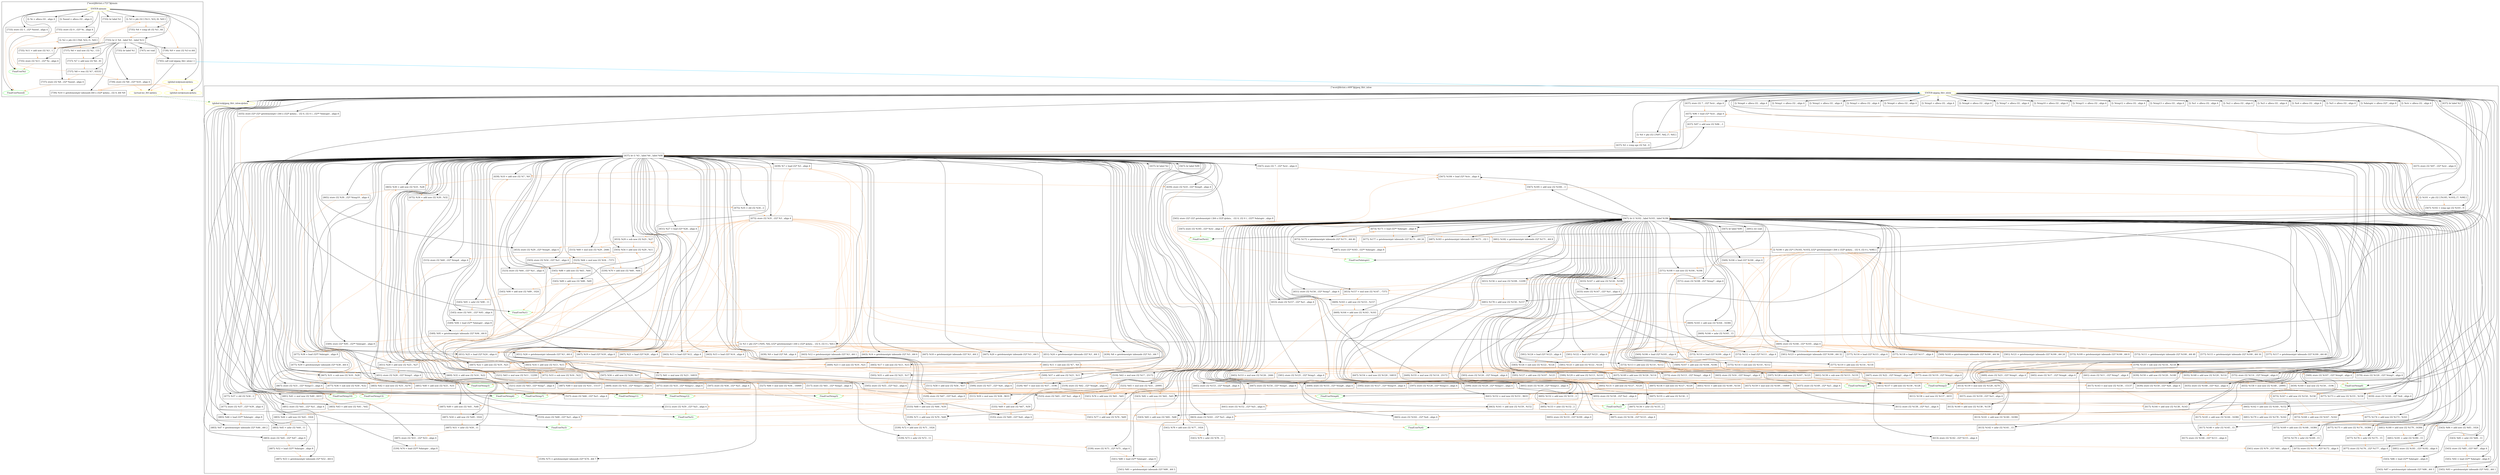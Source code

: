 digraph {
    subgraph cluster_3 {
        graph [label="[\"wcet/jfdctint.c:409\"]@jpeg_fdct_islow"];
        -4611686018427387897 [label="FinalUse(%tmp0)"
                             ,color=green];
        -4611686018427387896 [label="FinalUse(%tmp1)"
                             ,color=green];
        -4611686018427387895 [label="FinalUse(%tmp2)"
                             ,color=green];
        -4611686018427387894 [label="FinalUse(%tmp3)"
                             ,color=green];
        -4611686018427387893 [label="FinalUse(%tmp4)"
                             ,color=green];
        -4611686018427387892 [label="FinalUse(%tmp5)"
                             ,color=green];
        -4611686018427387891 [label="FinalUse(%tmp6)"
                             ,color=green];
        -4611686018427387890 [label="FinalUse(%tmp7)"
                             ,color=green];
        -4611686018427387889 [label="FinalUse(%tmp10)"
                             ,color=green];
        -4611686018427387888 [label="FinalUse(%tmp11)"
                             ,color=green];
        -4611686018427387887 [label="FinalUse(%tmp12)"
                             ,color=green];
        -4611686018427387886 [label="FinalUse(%tmp13)"
                             ,color=green];
        -4611686018427387885 [label="FinalUse(%z1)"
                             ,color=green];
        -4611686018427387884 [label="FinalUse(%z2)"
                             ,color=green];
        -4611686018427387883 [label="FinalUse(%z3)"
                             ,color=green];
        -4611686018427387882 [label="FinalUse(%z4)"
                             ,color=green];
        -4611686018427387881 [label="FinalUse(%z5)"
                             ,color=green];
        -4611686018427387880 [label="FinalUse(%dataptr)"
                             ,color=green];
        -4611686018427387879 [label="FinalUse(%ctr)"
                             ,color=green];
        3 [label="ENTER @jpeg_fdct_islow"
          ,color=yellow];
        6 [label="[]: %tmp0 = alloca i32 , align 4"
          ,shape=box];
        7 [label="[]: %tmp1 = alloca i32 , align 4"
          ,shape=box];
        8 [label="[]: %tmp2 = alloca i32 , align 4"
          ,shape=box];
        9 [label="[]: %tmp3 = alloca i32 , align 4"
          ,shape=box];
        10 [label="[]: %tmp4 = alloca i32 , align 4"
           ,shape=box];
        11 [label="[]: %tmp5 = alloca i32 , align 4"
           ,shape=box];
        12 [label="[]: %tmp6 = alloca i32 , align 4"
           ,shape=box];
        13 [label="[]: %tmp7 = alloca i32 , align 4"
           ,shape=box];
        14 [label="[]: %tmp10 = alloca i32 , align 4"
           ,shape=box];
        15 [label="[]: %tmp11 = alloca i32 , align 4"
           ,shape=box];
        16 [label="[]: %tmp12 = alloca i32 , align 4"
           ,shape=box];
        17 [label="[]: %tmp13 = alloca i32 , align 4"
           ,shape=box];
        18 [label="[]: %z1 = alloca i32 , align 4"
           ,shape=box];
        19 [label="[]: %z2 = alloca i32 , align 4"
           ,shape=box];
        20 [label="[]: %z3 = alloca i32 , align 4"
           ,shape=box];
        21 [label="[]: %z4 = alloca i32 , align 4"
           ,shape=box];
        22 [label="[]: %z5 = alloca i32 , align 4"
           ,shape=box];
        23 [label="[]: %dataptr = alloca i32* , align 8"
           ,shape=box];
        24 [label="[]: %ctr = alloca i32 , align 4"
           ,shape=box];
        28 [label="[435]: store i32* i32* getelementptr ( [64 x i32]* @data ,  i32 0, i32 0 ) , i32** %dataptr , align 8"
           ,shape=box];
        30 [label="[437]: store i32 7 , i32* %ctr , align 4"
           ,shape=box];
        31 [label="[437]: br label %2"
           ,shape=box];
        33 [label="[]: %3 = phi i32* [ [%95, %6], [i32* getelementptr ( [64 x i32]* @data ,  i32 0, i32 0 ), %0] ]"
           ,shape=box];
        34 [label="[]: %4 = phi i32 [ [%97, %6], [7, %0] ]"
           ,shape=box];
        35 [label="[437]: %5 = icmp sge i32 %4 , 0"
           ,shape=box];
        36 [label="[437]: br i1 %5 , label %6 , label %98"
           ,shape=box];
        38 [label="[439]: %7 = load i32* %3 , align 4"
           ,shape=box];
        39 [label="[439]: %8 = getelementptr inbounds i32* %3 , i64 7"
           ,shape=box];
        41 [label="[439]: %9 = load i32* %8 , align 4"
           ,shape=box];
        42 [label="[439]: %10 = add nsw i32 %7 , %9"
           ,shape=box];
        43 [label="[439]: store i32 %10 , i32* %tmp0 , align 4"
           ,shape=box];
        44 [label="[441]: %11 = sub nsw i32 %7 , %9"
           ,shape=box];
        45 [label="[441]: store i32 %11 , i32* %tmp7 , align 4"
           ,shape=box];
        46 [label="[443]: %12 = getelementptr inbounds i32* %3 , i64 1"
           ,shape=box];
        48 [label="[443]: %13 = load i32* %12 , align 4"
           ,shape=box];
        49 [label="[443]: %14 = getelementptr inbounds i32* %3 , i64 6"
           ,shape=box];
        51 [label="[443]: %15 = load i32* %14 , align 4"
           ,shape=box];
        52 [label="[443]: %16 = add nsw i32 %13 , %15"
           ,shape=box];
        53 [label="[443]: store i32 %16 , i32* %tmp1 , align 4"
           ,shape=box];
        54 [label="[445]: %17 = sub nsw i32 %13 , %15"
           ,shape=box];
        55 [label="[445]: store i32 %17 , i32* %tmp6 , align 4"
           ,shape=box];
        56 [label="[447]: %18 = getelementptr inbounds i32* %3 , i64 2"
           ,shape=box];
        58 [label="[447]: %19 = load i32* %18 , align 4"
           ,shape=box];
        59 [label="[447]: %20 = getelementptr inbounds i32* %3 , i64 5"
           ,shape=box];
        61 [label="[447]: %21 = load i32* %20 , align 4"
           ,shape=box];
        62 [label="[447]: %22 = add nsw i32 %19 , %21"
           ,shape=box];
        63 [label="[447]: store i32 %22 , i32* %tmp2 , align 4"
           ,shape=box];
        64 [label="[449]: %23 = sub nsw i32 %19 , %21"
           ,shape=box];
        65 [label="[449]: store i32 %23 , i32* %tmp5 , align 4"
           ,shape=box];
        66 [label="[451]: %24 = getelementptr inbounds i32* %3 , i64 3"
           ,shape=box];
        68 [label="[451]: %25 = load i32* %24 , align 4"
           ,shape=box];
        69 [label="[451]: %26 = getelementptr inbounds i32* %3 , i64 4"
           ,shape=box];
        71 [label="[451]: %27 = load i32* %26 , align 4"
           ,shape=box];
        72 [label="[451]: %28 = add nsw i32 %25 , %27"
           ,shape=box];
        73 [label="[451]: store i32 %28 , i32* %tmp3 , align 4"
           ,shape=box];
        74 [label="[453]: %29 = sub nsw i32 %25 , %27"
           ,shape=box];
        75 [label="[453]: store i32 %29 , i32* %tmp4 , align 4"
           ,shape=box];
        76 [label="[465]: %30 = add nsw i32 %10 , %28"
           ,shape=box];
        77 [label="[465]: store i32 %30 , i32* %tmp10 , align 4"
           ,shape=box];
        78 [label="[467]: %31 = sub nsw i32 %10 , %28"
           ,shape=box];
        79 [label="[467]: store i32 %31 , i32* %tmp13 , align 4"
           ,shape=box];
        80 [label="[469]: %32 = add nsw i32 %16 , %22"
           ,shape=box];
        81 [label="[469]: store i32 %32 , i32* %tmp11 , align 4"
           ,shape=box];
        82 [label="[471]: %33 = sub nsw i32 %16 , %22"
           ,shape=box];
        83 [label="[471]: store i32 %33 , i32* %tmp12 , align 4"
           ,shape=box];
        84 [label="[475]: %34 = add nsw i32 %30 , %32"
           ,shape=box];
        86 [label="[475]: %35 = shl i32 %34 , 2"
           ,shape=box];
        87 [label="[475]: store i32 %35 , i32* %3 , align 4"
           ,shape=box];
        88 [label="[477]: %36 = sub nsw i32 %30 , %32"
           ,shape=box];
        89 [label="[477]: %37 = shl i32 %36 , 2"
           ,shape=box];
        90 [label="[477]: %38 = load i32** %dataptr , align 8"
           ,shape=box];
        91 [label="[477]: %39 = getelementptr inbounds i32* %38 , i64 4"
           ,shape=box];
        92 [label="[477]: store i32 %37 , i32* %39 , align 4"
           ,shape=box];
        93 [label="[481]: %40 = add nsw i32 %33 , %31"
           ,shape=box];
        95 [label="[481]: %41 = mul nsw i32 %40 , 4433"
           ,shape=box];
        96 [label="[481]: store i32 %41 , i32* %z1 , align 4"
           ,shape=box];
        98 [label="[483]: %42 = mul nsw i32 %31 , 6270"
           ,shape=box];
        99 [label="[483]: %43 = add nsw i32 %41 , %42"
           ,shape=box];
        101 [label="[483]: %44 = add nsw i32 %43 , 1024"
            ,shape=box];
        103 [label="[483]: %45 = ashr i32 %44 , 11"
            ,shape=box];
        104 [label="[483]: %46 = load i32** %dataptr , align 8"
            ,shape=box];
        105 [label="[483]: %47 = getelementptr inbounds i32* %46 , i64 2"
            ,shape=box];
        106 [label="[483]: store i32 %45 , i32* %47 , align 4"
            ,shape=box];
        108 [label="[487]: %48 = mul nsw i32 %33 , -15137"
            ,shape=box];
        109 [label="[487]: %49 = add nsw i32 %41 , %48"
            ,shape=box];
        110 [label="[487]: %50 = add nsw i32 %49 , 1024"
            ,shape=box];
        111 [label="[487]: %51 = ashr i32 %50 , 11"
            ,shape=box];
        112 [label="[487]: %52 = load i32** %dataptr , align 8"
            ,shape=box];
        113 [label="[487]: %53 = getelementptr inbounds i32* %52 , i64 6"
            ,shape=box];
        114 [label="[487]: store i32 %51 , i32* %53 , align 4"
            ,shape=box];
        115 [label="[503]: %54 = add nsw i32 %29 , %11"
            ,shape=box];
        116 [label="[503]: store i32 %54 , i32* %z1 , align 4"
            ,shape=box];
        117 [label="[505]: %55 = add nsw i32 %23 , %17"
            ,shape=box];
        118 [label="[505]: store i32 %55 , i32* %z2 , align 4"
            ,shape=box];
        119 [label="[507]: %56 = add nsw i32 %29 , %17"
            ,shape=box];
        120 [label="[507]: store i32 %56 , i32* %z3 , align 4"
            ,shape=box];
        121 [label="[509]: %57 = add nsw i32 %23 , %11"
            ,shape=box];
        122 [label="[509]: store i32 %57 , i32* %z4 , align 4"
            ,shape=box];
        123 [label="[511]: %58 = add nsw i32 %56 , %57"
            ,shape=box];
        125 [label="[511]: %59 = mul nsw i32 %58 , 9633"
            ,shape=box];
        126 [label="[511]: store i32 %59 , i32* %z5 , align 4"
            ,shape=box];
        128 [label="[515]: %60 = mul nsw i32 %29 , 2446"
            ,shape=box];
        129 [label="[515]: store i32 %60 , i32* %tmp4 , align 4"
            ,shape=box];
        131 [label="[517]: %61 = mul nsw i32 %23 , 16819"
            ,shape=box];
        132 [label="[517]: store i32 %61 , i32* %tmp5 , align 4"
            ,shape=box];
        134 [label="[519]: %62 = mul nsw i32 %17 , 25172"
            ,shape=box];
        135 [label="[519]: store i32 %62 , i32* %tmp6 , align 4"
            ,shape=box];
        137 [label="[521]: %63 = mul nsw i32 %11 , 12299"
            ,shape=box];
        138 [label="[521]: store i32 %63 , i32* %tmp7 , align 4"
            ,shape=box];
        140 [label="[523]: %64 = mul nsw i32 %54 , -7373"
            ,shape=box];
        141 [label="[523]: store i32 %64 , i32* %z1 , align 4"
            ,shape=box];
        143 [label="[525]: %65 = mul nsw i32 %55 , -20995"
            ,shape=box];
        144 [label="[525]: store i32 %65 , i32* %z2 , align 4"
            ,shape=box];
        146 [label="[527]: %66 = mul nsw i32 %56 , -16069"
            ,shape=box];
        147 [label="[527]: store i32 %66 , i32* %z3 , align 4"
            ,shape=box];
        149 [label="[529]: %67 = mul nsw i32 %57 , -3196"
            ,shape=box];
        150 [label="[529]: store i32 %67 , i32* %z4 , align 4"
            ,shape=box];
        151 [label="[533]: %68 = add nsw i32 %66 , %59"
            ,shape=box];
        152 [label="[533]: store i32 %68 , i32* %z3 , align 4"
            ,shape=box];
        153 [label="[535]: %69 = add nsw i32 %67 , %59"
            ,shape=box];
        154 [label="[535]: store i32 %69 , i32* %z4 , align 4"
            ,shape=box];
        155 [label="[539]: %70 = add nsw i32 %60 , %64"
            ,shape=box];
        156 [label="[539]: %71 = add nsw i32 %70 , %68"
            ,shape=box];
        157 [label="[539]: %72 = add nsw i32 %71 , 1024"
            ,shape=box];
        158 [label="[539]: %73 = ashr i32 %72 , 11"
            ,shape=box];
        159 [label="[539]: %74 = load i32** %dataptr , align 8"
            ,shape=box];
        160 [label="[539]: %75 = getelementptr inbounds i32* %74 , i64 7"
            ,shape=box];
        161 [label="[539]: store i32 %73 , i32* %75 , align 4"
            ,shape=box];
        162 [label="[541]: %76 = add nsw i32 %61 , %65"
            ,shape=box];
        163 [label="[541]: %77 = add nsw i32 %76 , %69"
            ,shape=box];
        164 [label="[541]: %78 = add nsw i32 %77 , 1024"
            ,shape=box];
        165 [label="[541]: %79 = ashr i32 %78 , 11"
            ,shape=box];
        166 [label="[541]: %80 = load i32** %dataptr , align 8"
            ,shape=box];
        167 [label="[541]: %81 = getelementptr inbounds i32* %80 , i64 5"
            ,shape=box];
        168 [label="[541]: store i32 %79 , i32* %81 , align 4"
            ,shape=box];
        169 [label="[543]: %82 = add nsw i32 %62 , %65"
            ,shape=box];
        170 [label="[543]: %83 = add nsw i32 %82 , %68"
            ,shape=box];
        171 [label="[543]: %84 = add nsw i32 %83 , 1024"
            ,shape=box];
        172 [label="[543]: %85 = ashr i32 %84 , 11"
            ,shape=box];
        173 [label="[543]: %86 = load i32** %dataptr , align 8"
            ,shape=box];
        174 [label="[543]: %87 = getelementptr inbounds i32* %86 , i64 3"
            ,shape=box];
        175 [label="[543]: store i32 %85 , i32* %87 , align 4"
            ,shape=box];
        176 [label="[545]: %88 = add nsw i32 %63 , %64"
            ,shape=box];
        177 [label="[545]: %89 = add nsw i32 %88 , %69"
            ,shape=box];
        178 [label="[545]: %90 = add nsw i32 %89 , 1024"
            ,shape=box];
        179 [label="[545]: %91 = ashr i32 %90 , 11"
            ,shape=box];
        180 [label="[545]: %92 = load i32** %dataptr , align 8"
            ,shape=box];
        181 [label="[545]: %93 = getelementptr inbounds i32* %92 , i64 1"
            ,shape=box];
        182 [label="[545]: store i32 %91 , i32* %93 , align 4"
            ,shape=box];
        183 [label="[549]: %94 = load i32** %dataptr , align 8"
            ,shape=box];
        184 [label="[549]: %95 = getelementptr inbounds i32* %94 , i64 8"
            ,shape=box];
        186 [label="[549]: store i32* %95 , i32** %dataptr , align 8"
            ,shape=box];
        187 [label="[437]: %96 = load i32* %ctr , align 4"
            ,shape=box];
        189 [label="[437]: %97 = add nsw i32 %96 , -1"
            ,shape=box];
        190 [label="[437]: store i32 %97 , i32* %ctr , align 4"
            ,shape=box];
        191 [label="[437]: br label %2"
            ,shape=box];
        193 [label="[565]: store i32* i32* getelementptr ( [64 x i32]* @data ,  i32 0, i32 0 ) , i32** %dataptr , align 8"
            ,shape=box];
        194 [label="[567]: store i32 7 , i32* %ctr , align 4"
            ,shape=box];
        195 [label="[567]: br label %99"
            ,shape=box];
        197 [label="[]: %100 = phi i32* [ [%183, %103], [i32* getelementptr ( [64 x i32]* @data ,  i32 0, i32 0 ), %98] ]"
            ,shape=box];
        198 [label="[]: %101 = phi i32 [ [%185, %103], [7, %98] ]"
            ,shape=box];
        199 [label="[567]: %102 = icmp sge i32 %101 , 0"
            ,shape=box];
        200 [label="[567]: br i1 %102 , label %103 , label %186"
            ,shape=box];
        202 [label="[569]: %104 = load i32* %100 , align 4"
            ,shape=box];
        203 [label="[569]: %105 = getelementptr inbounds i32* %100 , i64 56"
            ,shape=box];
        205 [label="[569]: %106 = load i32* %105 , align 4"
            ,shape=box];
        206 [label="[569]: %107 = add nsw i32 %104 , %106"
            ,shape=box];
        207 [label="[569]: store i32 %107 , i32* %tmp0 , align 4"
            ,shape=box];
        208 [label="[571]: %108 = sub nsw i32 %104 , %106"
            ,shape=box];
        209 [label="[571]: store i32 %108 , i32* %tmp7 , align 4"
            ,shape=box];
        210 [label="[573]: %109 = getelementptr inbounds i32* %100 , i64 8"
            ,shape=box];
        211 [label="[573]: %110 = load i32* %109 , align 4"
            ,shape=box];
        212 [label="[573]: %111 = getelementptr inbounds i32* %100 , i64 48"
            ,shape=box];
        214 [label="[573]: %112 = load i32* %111 , align 4"
            ,shape=box];
        215 [label="[573]: %113 = add nsw i32 %110 , %112"
            ,shape=box];
        216 [label="[573]: store i32 %113 , i32* %tmp1 , align 4"
            ,shape=box];
        217 [label="[575]: %114 = sub nsw i32 %110 , %112"
            ,shape=box];
        218 [label="[575]: store i32 %114 , i32* %tmp6 , align 4"
            ,shape=box];
        219 [label="[577]: %115 = getelementptr inbounds i32* %100 , i64 16"
            ,shape=box];
        221 [label="[577]: %116 = load i32* %115 , align 4"
            ,shape=box];
        222 [label="[577]: %117 = getelementptr inbounds i32* %100 , i64 40"
            ,shape=box];
        224 [label="[577]: %118 = load i32* %117 , align 4"
            ,shape=box];
        225 [label="[577]: %119 = add nsw i32 %116 , %118"
            ,shape=box];
        226 [label="[577]: store i32 %119 , i32* %tmp2 , align 4"
            ,shape=box];
        227 [label="[579]: %120 = sub nsw i32 %116 , %118"
            ,shape=box];
        228 [label="[579]: store i32 %120 , i32* %tmp5 , align 4"
            ,shape=box];
        229 [label="[581]: %121 = getelementptr inbounds i32* %100 , i64 24"
            ,shape=box];
        231 [label="[581]: %122 = load i32* %121 , align 4"
            ,shape=box];
        232 [label="[581]: %123 = getelementptr inbounds i32* %100 , i64 32"
            ,shape=box];
        234 [label="[581]: %124 = load i32* %123 , align 4"
            ,shape=box];
        235 [label="[581]: %125 = add nsw i32 %122 , %124"
            ,shape=box];
        236 [label="[581]: store i32 %125 , i32* %tmp3 , align 4"
            ,shape=box];
        237 [label="[583]: %126 = sub nsw i32 %122 , %124"
            ,shape=box];
        238 [label="[583]: store i32 %126 , i32* %tmp4 , align 4"
            ,shape=box];
        239 [label="[595]: %127 = add nsw i32 %107 , %125"
            ,shape=box];
        240 [label="[595]: store i32 %127 , i32* %tmp10 , align 4"
            ,shape=box];
        241 [label="[597]: %128 = sub nsw i32 %107 , %125"
            ,shape=box];
        242 [label="[597]: store i32 %128 , i32* %tmp13 , align 4"
            ,shape=box];
        243 [label="[599]: %129 = add nsw i32 %113 , %119"
            ,shape=box];
        244 [label="[599]: store i32 %129 , i32* %tmp11 , align 4"
            ,shape=box];
        245 [label="[601]: %130 = sub nsw i32 %113 , %119"
            ,shape=box];
        246 [label="[601]: store i32 %130 , i32* %tmp12 , align 4"
            ,shape=box];
        247 [label="[605]: %131 = add nsw i32 %127 , %129"
            ,shape=box];
        248 [label="[605]: %132 = add nsw i32 %131 , 2"
            ,shape=box];
        249 [label="[605]: %133 = ashr i32 %132 , 2"
            ,shape=box];
        250 [label="[605]: store i32 %133 , i32* %100 , align 4"
            ,shape=box];
        251 [label="[607]: %134 = sub nsw i32 %127 , %129"
            ,shape=box];
        252 [label="[607]: %135 = add nsw i32 %134 , 2"
            ,shape=box];
        253 [label="[607]: %136 = ashr i32 %135 , 2"
            ,shape=box];
        254 [label="[607]: store i32 %136 , i32* %123 , align 4"
            ,shape=box];
        255 [label="[611]: %137 = add nsw i32 %130 , %128"
            ,shape=box];
        256 [label="[611]: %138 = mul nsw i32 %137 , 4433"
            ,shape=box];
        257 [label="[611]: store i32 %138 , i32* %z1 , align 4"
            ,shape=box];
        258 [label="[613]: %139 = mul nsw i32 %128 , 6270"
            ,shape=box];
        259 [label="[613]: %140 = add nsw i32 %138 , %139"
            ,shape=box];
        261 [label="[613]: %141 = add nsw i32 %140 , 16384"
            ,shape=box];
        263 [label="[613]: %142 = ashr i32 %141 , 15"
            ,shape=box];
        264 [label="[613]: store i32 %142 , i32* %115 , align 4"
            ,shape=box];
        265 [label="[617]: %143 = mul nsw i32 %130 , -15137"
            ,shape=box];
        266 [label="[617]: %144 = add nsw i32 %138 , %143"
            ,shape=box];
        267 [label="[617]: %145 = add nsw i32 %144 , 16384"
            ,shape=box];
        268 [label="[617]: %146 = ashr i32 %145 , 15"
            ,shape=box];
        269 [label="[617]: store i32 %146 , i32* %111 , align 4"
            ,shape=box];
        270 [label="[633]: %147 = add nsw i32 %126 , %108"
            ,shape=box];
        271 [label="[633]: store i32 %147 , i32* %z1 , align 4"
            ,shape=box];
        272 [label="[635]: %148 = add nsw i32 %120 , %114"
            ,shape=box];
        273 [label="[635]: store i32 %148 , i32* %z2 , align 4"
            ,shape=box];
        274 [label="[637]: %149 = add nsw i32 %126 , %114"
            ,shape=box];
        275 [label="[637]: store i32 %149 , i32* %z3 , align 4"
            ,shape=box];
        276 [label="[639]: %150 = add nsw i32 %120 , %108"
            ,shape=box];
        277 [label="[639]: store i32 %150 , i32* %z4 , align 4"
            ,shape=box];
        278 [label="[641]: %151 = add nsw i32 %149 , %150"
            ,shape=box];
        279 [label="[641]: %152 = mul nsw i32 %151 , 9633"
            ,shape=box];
        280 [label="[641]: store i32 %152 , i32* %z5 , align 4"
            ,shape=box];
        281 [label="[645]: %153 = mul nsw i32 %126 , 2446"
            ,shape=box];
        282 [label="[645]: store i32 %153 , i32* %tmp4 , align 4"
            ,shape=box];
        283 [label="[647]: %154 = mul nsw i32 %120 , 16819"
            ,shape=box];
        284 [label="[647]: store i32 %154 , i32* %tmp5 , align 4"
            ,shape=box];
        285 [label="[649]: %155 = mul nsw i32 %114 , 25172"
            ,shape=box];
        286 [label="[649]: store i32 %155 , i32* %tmp6 , align 4"
            ,shape=box];
        287 [label="[651]: %156 = mul nsw i32 %108 , 12299"
            ,shape=box];
        288 [label="[651]: store i32 %156 , i32* %tmp7 , align 4"
            ,shape=box];
        289 [label="[653]: %157 = mul nsw i32 %147 , -7373"
            ,shape=box];
        290 [label="[653]: store i32 %157 , i32* %z1 , align 4"
            ,shape=box];
        291 [label="[655]: %158 = mul nsw i32 %148 , -20995"
            ,shape=box];
        292 [label="[655]: store i32 %158 , i32* %z2 , align 4"
            ,shape=box];
        293 [label="[657]: %159 = mul nsw i32 %149 , -16069"
            ,shape=box];
        294 [label="[657]: store i32 %159 , i32* %z3 , align 4"
            ,shape=box];
        295 [label="[659]: %160 = mul nsw i32 %150 , -3196"
            ,shape=box];
        296 [label="[659]: store i32 %160 , i32* %z4 , align 4"
            ,shape=box];
        297 [label="[663]: %161 = add nsw i32 %159 , %152"
            ,shape=box];
        298 [label="[663]: store i32 %161 , i32* %z3 , align 4"
            ,shape=box];
        299 [label="[665]: %162 = add nsw i32 %160 , %152"
            ,shape=box];
        300 [label="[665]: store i32 %162 , i32* %z4 , align 4"
            ,shape=box];
        301 [label="[669]: %163 = add nsw i32 %153 , %157"
            ,shape=box];
        302 [label="[669]: %164 = add nsw i32 %163 , %161"
            ,shape=box];
        303 [label="[669]: %165 = add nsw i32 %164 , 16384"
            ,shape=box];
        304 [label="[669]: %166 = ashr i32 %165 , 15"
            ,shape=box];
        305 [label="[669]: store i32 %166 , i32* %105 , align 4"
            ,shape=box];
        306 [label="[673]: %167 = add nsw i32 %154 , %158"
            ,shape=box];
        307 [label="[673]: %168 = add nsw i32 %167 , %162"
            ,shape=box];
        308 [label="[673]: %169 = add nsw i32 %168 , 16384"
            ,shape=box];
        309 [label="[673]: %170 = ashr i32 %169 , 15"
            ,shape=box];
        310 [label="[673]: %171 = load i32** %dataptr , align 8"
            ,shape=box];
        311 [label="[673]: %172 = getelementptr inbounds i32* %171 , i64 40"
            ,shape=box];
        312 [label="[673]: store i32 %170 , i32* %172 , align 4"
            ,shape=box];
        313 [label="[677]: %173 = add nsw i32 %155 , %158"
            ,shape=box];
        314 [label="[677]: %174 = add nsw i32 %173 , %161"
            ,shape=box];
        315 [label="[677]: %175 = add nsw i32 %174 , 16384"
            ,shape=box];
        316 [label="[677]: %176 = ashr i32 %175 , 15"
            ,shape=box];
        317 [label="[677]: %177 = getelementptr inbounds i32* %171 , i64 24"
            ,shape=box];
        318 [label="[677]: store i32 %176 , i32* %177 , align 4"
            ,shape=box];
        319 [label="[681]: %178 = add nsw i32 %156 , %157"
            ,shape=box];
        320 [label="[681]: %179 = add nsw i32 %178 , %162"
            ,shape=box];
        321 [label="[681]: %180 = add nsw i32 %179 , 16384"
            ,shape=box];
        322 [label="[681]: %181 = ashr i32 %180 , 15"
            ,shape=box];
        323 [label="[681]: %182 = getelementptr inbounds i32* %171 , i64 8"
            ,shape=box];
        324 [label="[681]: store i32 %181 , i32* %182 , align 4"
            ,shape=box];
        325 [label="[687]: %183 = getelementptr inbounds i32* %171 , i32 1"
            ,shape=box];
        326 [label="[687]: store i32* %183 , i32** %dataptr , align 8"
            ,shape=box];
        327 [label="[567]: %184 = load i32* %ctr , align 4"
            ,shape=box];
        328 [label="[567]: %185 = add nsw i32 %184 , -1"
            ,shape=box];
        329 [label="[567]: store i32 %185 , i32* %ctr , align 4"
            ,shape=box];
        330 [label="[567]: br label %99"
            ,shape=box];
        332 [label="[691]: ret void"
            ,shape=box];
        4611686018427387900 [label="(global-in)@jpeg_fdct_islow:@data"
                            ,color=yellow];
    }
    subgraph cluster_333 {
        graph [label="[\"wcet/jfdctint.c:721\"]@main"];
        -4611686018427387570 [label="(global-out)@main:@data"
                             ,color=yellow];
        -4611686018427387568 [label="FinalUse(%i)"
                             ,color=green];
        -4611686018427387567 [label="FinalUse(%seed)"
                             ,color=green];
        333 [label="ENTER @main"
            ,color=yellow];
        335 [label="[]: %i = alloca i32 , align 4"
            ,shape=box];
        336 [label="[]: %seed = alloca i32 , align 4"
            ,shape=box];
        337 [label="[733]: store i32 1 , i32* %seed , align 4"
            ,shape=box];
        338 [label="[735]: store i32 0 , i32* %i , align 4"
            ,shape=box];
        339 [label="[735]: br label %1"
            ,shape=box];
        341 [label="[]: %2 = phi i32 [ [%8, %5], [1, %0] ]"
            ,shape=box];
        342 [label="[]: %3 = phi i32 [ [%11, %5], [0, %0] ]"
            ,shape=box];
        343 [label="[735]: %4 = icmp slt i32 %3 , 64"
            ,shape=box];
        345 [label="[735]: br i1 %4 , label %5 , label %12"
            ,shape=box];
        348 [label="[737]: %6 = mul nsw i32 %2 , 133"
            ,shape=box];
        350 [label="[737]: %7 = add nsw i32 %6 , 81"
            ,shape=box];
        352 [label="[737]: %8 = rem i32 %7 , 65535"
            ,shape=box];
        353 [label="[737]: store i32 %8 , i32* %seed , align 4"
            ,shape=box];
        354 [label="[739]: %9 = sext i32 %3 to i64"
            ,shape=box];
        355 [label="[739]: %10 = getelementptr inbounds [64 x i32]* @data , i32 0, i64 %9"
            ,shape=box];
        356 [label="[739]: store i32 %8 , i32* %10 , align 4"
            ,shape=box];
        357 [label="[735]: %11 = add nsw i32 %3 , 1"
            ,shape=box];
        358 [label="[735]: store i32 %11 , i32* %i , align 4"
            ,shape=box];
        359 [label="[735]: br label %1"
            ,shape=box];
        361 [label="[745]: call void @jpeg_fdct_islow ( )"
            ,shape=box];
        362 [label="[747]: ret void"
            ,shape=box];
        768614336404564289 [label="(actual-in)_361:@data"
                           ,color=yellow];
        4611686018427387570 [label="(global-in)@main:@data"
                            ,color=yellow];
    }
    3 -> -4611686018427387897 [color=black];
    3 -> -4611686018427387896 [color=black];
    3 -> -4611686018427387895 [color=black];
    3 -> -4611686018427387894 [color=black];
    3 -> -4611686018427387893 [color=black];
    3 -> -4611686018427387892 [color=black];
    3 -> -4611686018427387891 [color=black];
    3 -> -4611686018427387890 [color=black];
    3 -> -4611686018427387889 [color=black];
    3 -> -4611686018427387888 [color=black];
    3 -> -4611686018427387887 [color=black];
    3 -> -4611686018427387886 [color=black];
    3 -> -4611686018427387885 [color=black];
    3 -> -4611686018427387884 [color=black];
    3 -> -4611686018427387883 [color=black];
    3 -> -4611686018427387882 [color=black];
    3 -> -4611686018427387881 [color=black];
    3 -> -4611686018427387880 [color=black];
    3 -> -4611686018427387879 [color=black];
    3 -> 6 [color=black];
    3 -> 7 [color=black];
    3 -> 8 [color=black];
    3 -> 9 [color=black];
    3 -> 10 [color=black];
    3 -> 11 [color=black];
    3 -> 12 [color=black];
    3 -> 13 [color=black];
    3 -> 14 [color=black];
    3 -> 15 [color=black];
    3 -> 16 [color=black];
    3 -> 17 [color=black];
    3 -> 18 [color=black];
    3 -> 19 [color=black];
    3 -> 20 [color=black];
    3 -> 21 [color=black];
    3 -> 22 [color=black];
    3 -> 23 [color=black];
    3 -> 24 [color=black];
    3 -> 28 [color=black];
    3 -> 30 [color=black];
    3 -> 31 [color=black];
    3 -> 33 [color=black];
    3 -> 34 [color=black];
    3 -> 35 [color=black];
    3 -> 36 [color=black];
    3 -> 197 [color=black];
    3 -> 198 [color=black];
    3 -> 199 [color=black];
    3 -> 200 [color=black];
    3 -> 4611686018427387900 [color=black];
    28 -> 90 [color=sandybrown];
    30 -> 187 [color=sandybrown];
    33 -> 38 [color=sandybrown];
    33 -> 39 [color=sandybrown];
    33 -> 41 [color=sandybrown];
    33 -> 46 [color=sandybrown];
    33 -> 48 [color=sandybrown];
    33 -> 49 [color=sandybrown];
    33 -> 51 [color=sandybrown];
    33 -> 56 [color=sandybrown];
    33 -> 58 [color=sandybrown];
    33 -> 59 [color=sandybrown];
    33 -> 61 [color=sandybrown];
    33 -> 66 [color=sandybrown];
    33 -> 68 [color=sandybrown];
    33 -> 69 [color=sandybrown];
    33 -> 71 [color=sandybrown];
    34 -> 35 [color=sandybrown];
    35 -> 36 [color=sandybrown];
    36 -> 38 [color=black];
    36 -> 39 [color=black];
    36 -> 41 [color=black];
    36 -> 42 [color=black];
    36 -> 43 [color=black];
    36 -> 44 [color=black];
    36 -> 45 [color=black];
    36 -> 46 [color=black];
    36 -> 48 [color=black];
    36 -> 49 [color=black];
    36 -> 51 [color=black];
    36 -> 52 [color=black];
    36 -> 53 [color=black];
    36 -> 54 [color=black];
    36 -> 55 [color=black];
    36 -> 56 [color=black];
    36 -> 58 [color=black];
    36 -> 59 [color=black];
    36 -> 61 [color=black];
    36 -> 62 [color=black];
    36 -> 63 [color=black];
    36 -> 64 [color=black];
    36 -> 65 [color=black];
    36 -> 66 [color=black];
    36 -> 68 [color=black];
    36 -> 69 [color=black];
    36 -> 71 [color=black];
    36 -> 72 [color=black];
    36 -> 73 [color=black];
    36 -> 74 [color=black];
    36 -> 75 [color=black];
    36 -> 76 [color=black];
    36 -> 77 [color=black];
    36 -> 78 [color=black];
    36 -> 79 [color=black];
    36 -> 80 [color=black];
    36 -> 81 [color=black];
    36 -> 82 [color=black];
    36 -> 83 [color=black];
    36 -> 84 [color=black];
    36 -> 86 [color=black];
    36 -> 87 [color=black];
    36 -> 88 [color=black];
    36 -> 89 [color=black];
    36 -> 90 [color=black];
    36 -> 91 [color=black];
    36 -> 92 [color=black];
    36 -> 93 [color=black];
    36 -> 95 [color=black];
    36 -> 96 [color=black];
    36 -> 98 [color=black];
    36 -> 99 [color=black];
    36 -> 101 [color=black];
    36 -> 103 [color=black];
    36 -> 104 [color=black];
    36 -> 105 [color=black];
    36 -> 106 [color=black];
    36 -> 108 [color=black];
    36 -> 109 [color=black];
    36 -> 110 [color=black];
    36 -> 111 [color=black];
    36 -> 112 [color=black];
    36 -> 113 [color=black];
    36 -> 114 [color=black];
    36 -> 115 [color=black];
    36 -> 116 [color=black];
    36 -> 117 [color=black];
    36 -> 118 [color=black];
    36 -> 119 [color=black];
    36 -> 120 [color=black];
    36 -> 121 [color=black];
    36 -> 122 [color=black];
    36 -> 123 [color=black];
    36 -> 125 [color=black];
    36 -> 126 [color=black];
    36 -> 128 [color=black];
    36 -> 129 [color=black];
    36 -> 131 [color=black];
    36 -> 132 [color=black];
    36 -> 134 [color=black];
    36 -> 135 [color=black];
    36 -> 137 [color=black];
    36 -> 138 [color=black];
    36 -> 140 [color=black];
    36 -> 141 [color=black];
    36 -> 143 [color=black];
    36 -> 144 [color=black];
    36 -> 146 [color=black];
    36 -> 147 [color=black];
    36 -> 149 [color=black];
    36 -> 150 [color=black];
    36 -> 151 [color=black];
    36 -> 152 [color=black];
    36 -> 153 [color=black];
    36 -> 154 [color=black];
    36 -> 155 [color=black];
    36 -> 156 [color=black];
    36 -> 157 [color=black];
    36 -> 158 [color=black];
    36 -> 159 [color=black];
    36 -> 160 [color=black];
    36 -> 161 [color=black];
    36 -> 162 [color=black];
    36 -> 163 [color=black];
    36 -> 164 [color=black];
    36 -> 165 [color=black];
    36 -> 166 [color=black];
    36 -> 167 [color=black];
    36 -> 168 [color=black];
    36 -> 169 [color=black];
    36 -> 170 [color=black];
    36 -> 171 [color=black];
    36 -> 172 [color=black];
    36 -> 173 [color=black];
    36 -> 174 [color=black];
    36 -> 175 [color=black];
    36 -> 176 [color=black];
    36 -> 177 [color=black];
    36 -> 178 [color=black];
    36 -> 179 [color=black];
    36 -> 180 [color=black];
    36 -> 181 [color=black];
    36 -> 182 [color=black];
    36 -> 183 [color=black];
    36 -> 184 [color=black];
    36 -> 186 [color=black];
    36 -> 187 [color=black];
    36 -> 189 [color=black];
    36 -> 190 [color=black];
    36 -> 191 [color=black];
    36 -> 193 [color=black];
    36 -> 194 [color=black];
    36 -> 195 [color=black];
    38 -> 42 [color=sandybrown];
    38 -> 44 [color=sandybrown];
    41 -> 42 [color=sandybrown];
    41 -> 44 [color=sandybrown];
    42 -> 43 [color=sandybrown];
    42 -> 76 [color=sandybrown];
    42 -> 78 [color=sandybrown];
    43 -> -4611686018427387897 [color=sandybrown];
    44 -> 45 [color=sandybrown];
    44 -> 115 [color=sandybrown];
    44 -> 121 [color=sandybrown];
    44 -> 137 [color=sandybrown];
    48 -> 52 [color=sandybrown];
    48 -> 54 [color=sandybrown];
    51 -> 52 [color=sandybrown];
    51 -> 54 [color=sandybrown];
    52 -> 53 [color=sandybrown];
    52 -> 80 [color=sandybrown];
    52 -> 82 [color=sandybrown];
    53 -> -4611686018427387896 [color=sandybrown];
    54 -> 55 [color=sandybrown];
    54 -> 117 [color=sandybrown];
    54 -> 119 [color=sandybrown];
    54 -> 134 [color=sandybrown];
    58 -> 62 [color=sandybrown];
    58 -> 64 [color=sandybrown];
    61 -> 62 [color=sandybrown];
    61 -> 64 [color=sandybrown];
    62 -> 63 [color=sandybrown];
    62 -> 80 [color=sandybrown];
    62 -> 82 [color=sandybrown];
    63 -> -4611686018427387895 [color=sandybrown];
    64 -> 65 [color=sandybrown];
    64 -> 117 [color=sandybrown];
    64 -> 121 [color=sandybrown];
    64 -> 131 [color=sandybrown];
    68 -> 72 [color=sandybrown];
    68 -> 74 [color=sandybrown];
    71 -> 72 [color=sandybrown];
    71 -> 74 [color=sandybrown];
    72 -> 73 [color=sandybrown];
    72 -> 76 [color=sandybrown];
    72 -> 78 [color=sandybrown];
    73 -> -4611686018427387894 [color=sandybrown];
    74 -> 75 [color=sandybrown];
    74 -> 115 [color=sandybrown];
    74 -> 119 [color=sandybrown];
    74 -> 128 [color=sandybrown];
    76 -> 77 [color=sandybrown];
    76 -> 84 [color=sandybrown];
    76 -> 88 [color=sandybrown];
    77 -> -4611686018427387889 [color=sandybrown];
    78 -> 79 [color=sandybrown];
    78 -> 93 [color=sandybrown];
    78 -> 98 [color=sandybrown];
    79 -> -4611686018427387886 [color=sandybrown];
    80 -> 81 [color=sandybrown];
    80 -> 84 [color=sandybrown];
    80 -> 88 [color=sandybrown];
    81 -> -4611686018427387888 [color=sandybrown];
    82 -> 83 [color=sandybrown];
    82 -> 93 [color=sandybrown];
    82 -> 108 [color=sandybrown];
    83 -> -4611686018427387887 [color=sandybrown];
    84 -> 86 [color=sandybrown];
    86 -> 87 [color=sandybrown];
    87 -> 38 [color=sandybrown];
    87 -> 39 [color=sandybrown];
    87 -> 41 [color=sandybrown];
    87 -> 46 [color=sandybrown];
    87 -> 48 [color=sandybrown];
    87 -> 49 [color=sandybrown];
    87 -> 51 [color=sandybrown];
    87 -> 56 [color=sandybrown];
    87 -> 58 [color=sandybrown];
    87 -> 59 [color=sandybrown];
    87 -> 61 [color=sandybrown];
    87 -> 66 [color=sandybrown];
    87 -> 68 [color=sandybrown];
    87 -> 69 [color=sandybrown];
    87 -> 71 [color=sandybrown];
    88 -> 89 [color=sandybrown];
    89 -> 92 [color=sandybrown];
    90 -> 91 [color=sandybrown];
    92 -> 104 [color=sandybrown];
    93 -> 95 [color=sandybrown];
    95 -> 96 [color=sandybrown];
    95 -> 99 [color=sandybrown];
    95 -> 109 [color=sandybrown];
    98 -> 99 [color=sandybrown];
    99 -> 101 [color=sandybrown];
    101 -> 103 [color=sandybrown];
    103 -> 106 [color=sandybrown];
    104 -> 105 [color=sandybrown];
    106 -> 112 [color=sandybrown];
    108 -> 109 [color=sandybrown];
    109 -> 110 [color=sandybrown];
    110 -> 111 [color=sandybrown];
    111 -> 114 [color=sandybrown];
    112 -> 113 [color=sandybrown];
    114 -> 159 [color=sandybrown];
    115 -> 116 [color=sandybrown];
    115 -> 140 [color=sandybrown];
    117 -> 118 [color=sandybrown];
    117 -> 143 [color=sandybrown];
    119 -> 120 [color=sandybrown];
    119 -> 123 [color=sandybrown];
    119 -> 146 [color=sandybrown];
    121 -> 122 [color=sandybrown];
    121 -> 123 [color=sandybrown];
    121 -> 149 [color=sandybrown];
    123 -> 125 [color=sandybrown];
    125 -> 126 [color=sandybrown];
    125 -> 151 [color=sandybrown];
    125 -> 153 [color=sandybrown];
    126 -> -4611686018427387881 [color=sandybrown];
    128 -> 129 [color=sandybrown];
    128 -> 155 [color=sandybrown];
    129 -> -4611686018427387893 [color=sandybrown];
    131 -> 132 [color=sandybrown];
    131 -> 162 [color=sandybrown];
    132 -> -4611686018427387892 [color=sandybrown];
    134 -> 135 [color=sandybrown];
    134 -> 169 [color=sandybrown];
    135 -> -4611686018427387891 [color=sandybrown];
    137 -> 138 [color=sandybrown];
    137 -> 176 [color=sandybrown];
    138 -> -4611686018427387890 [color=sandybrown];
    140 -> 141 [color=sandybrown];
    140 -> 155 [color=sandybrown];
    140 -> 176 [color=sandybrown];
    141 -> -4611686018427387885 [color=sandybrown];
    143 -> 144 [color=sandybrown];
    143 -> 162 [color=sandybrown];
    143 -> 169 [color=sandybrown];
    144 -> -4611686018427387884 [color=sandybrown];
    146 -> 147 [color=sandybrown];
    146 -> 151 [color=sandybrown];
    149 -> 150 [color=sandybrown];
    149 -> 153 [color=sandybrown];
    151 -> 152 [color=sandybrown];
    151 -> 156 [color=sandybrown];
    151 -> 170 [color=sandybrown];
    152 -> -4611686018427387883 [color=sandybrown];
    153 -> 154 [color=sandybrown];
    153 -> 163 [color=sandybrown];
    153 -> 177 [color=sandybrown];
    154 -> -4611686018427387882 [color=sandybrown];
    155 -> 156 [color=sandybrown];
    156 -> 157 [color=sandybrown];
    157 -> 158 [color=sandybrown];
    158 -> 161 [color=sandybrown];
    159 -> 160 [color=sandybrown];
    161 -> 166 [color=sandybrown];
    162 -> 163 [color=sandybrown];
    163 -> 164 [color=sandybrown];
    164 -> 165 [color=sandybrown];
    165 -> 168 [color=sandybrown];
    166 -> 167 [color=sandybrown];
    168 -> 173 [color=sandybrown];
    169 -> 170 [color=sandybrown];
    170 -> 171 [color=sandybrown];
    171 -> 172 [color=sandybrown];
    172 -> 175 [color=sandybrown];
    173 -> 174 [color=sandybrown];
    175 -> 180 [color=sandybrown];
    176 -> 177 [color=sandybrown];
    177 -> 178 [color=sandybrown];
    178 -> 179 [color=sandybrown];
    179 -> 182 [color=sandybrown];
    180 -> 181 [color=sandybrown];
    182 -> 183 [color=sandybrown];
    183 -> 184 [color=sandybrown];
    184 -> 33 [color=sandybrown];
    184 -> 186 [color=sandybrown];
    186 -> 90 [color=sandybrown];
    187 -> 189 [color=sandybrown];
    189 -> 34 [color=sandybrown];
    189 -> 190 [color=sandybrown];
    190 -> 187 [color=sandybrown];
    193 -> -4611686018427387880 [color=sandybrown];
    193 -> 310 [color=sandybrown];
    194 -> -4611686018427387879 [color=sandybrown];
    194 -> 327 [color=sandybrown];
    197 -> 202 [color=sandybrown];
    197 -> 203 [color=sandybrown];
    197 -> 205 [color=sandybrown];
    197 -> 210 [color=sandybrown];
    197 -> 211 [color=sandybrown];
    197 -> 212 [color=sandybrown];
    197 -> 214 [color=sandybrown];
    197 -> 219 [color=sandybrown];
    197 -> 221 [color=sandybrown];
    197 -> 222 [color=sandybrown];
    197 -> 224 [color=sandybrown];
    197 -> 229 [color=sandybrown];
    197 -> 231 [color=sandybrown];
    197 -> 232 [color=sandybrown];
    197 -> 234 [color=sandybrown];
    198 -> 199 [color=sandybrown];
    199 -> 200 [color=sandybrown];
    200 -> 202 [color=black];
    200 -> 203 [color=black];
    200 -> 205 [color=black];
    200 -> 206 [color=black];
    200 -> 207 [color=black];
    200 -> 208 [color=black];
    200 -> 209 [color=black];
    200 -> 210 [color=black];
    200 -> 211 [color=black];
    200 -> 212 [color=black];
    200 -> 214 [color=black];
    200 -> 215 [color=black];
    200 -> 216 [color=black];
    200 -> 217 [color=black];
    200 -> 218 [color=black];
    200 -> 219 [color=black];
    200 -> 221 [color=black];
    200 -> 222 [color=black];
    200 -> 224 [color=black];
    200 -> 225 [color=black];
    200 -> 226 [color=black];
    200 -> 227 [color=black];
    200 -> 228 [color=black];
    200 -> 229 [color=black];
    200 -> 231 [color=black];
    200 -> 232 [color=black];
    200 -> 234 [color=black];
    200 -> 235 [color=black];
    200 -> 236 [color=black];
    200 -> 237 [color=black];
    200 -> 238 [color=black];
    200 -> 239 [color=black];
    200 -> 240 [color=black];
    200 -> 241 [color=black];
    200 -> 242 [color=black];
    200 -> 243 [color=black];
    200 -> 244 [color=black];
    200 -> 245 [color=black];
    200 -> 246 [color=black];
    200 -> 247 [color=black];
    200 -> 248 [color=black];
    200 -> 249 [color=black];
    200 -> 250 [color=black];
    200 -> 251 [color=black];
    200 -> 252 [color=black];
    200 -> 253 [color=black];
    200 -> 254 [color=black];
    200 -> 255 [color=black];
    200 -> 256 [color=black];
    200 -> 257 [color=black];
    200 -> 258 [color=black];
    200 -> 259 [color=black];
    200 -> 261 [color=black];
    200 -> 263 [color=black];
    200 -> 264 [color=black];
    200 -> 265 [color=black];
    200 -> 266 [color=black];
    200 -> 267 [color=black];
    200 -> 268 [color=black];
    200 -> 269 [color=black];
    200 -> 270 [color=black];
    200 -> 271 [color=black];
    200 -> 272 [color=black];
    200 -> 273 [color=black];
    200 -> 274 [color=black];
    200 -> 275 [color=black];
    200 -> 276 [color=black];
    200 -> 277 [color=black];
    200 -> 278 [color=black];
    200 -> 279 [color=black];
    200 -> 280 [color=black];
    200 -> 281 [color=black];
    200 -> 282 [color=black];
    200 -> 283 [color=black];
    200 -> 284 [color=black];
    200 -> 285 [color=black];
    200 -> 286 [color=black];
    200 -> 287 [color=black];
    200 -> 288 [color=black];
    200 -> 289 [color=black];
    200 -> 290 [color=black];
    200 -> 291 [color=black];
    200 -> 292 [color=black];
    200 -> 293 [color=black];
    200 -> 294 [color=black];
    200 -> 295 [color=black];
    200 -> 296 [color=black];
    200 -> 297 [color=black];
    200 -> 298 [color=black];
    200 -> 299 [color=black];
    200 -> 300 [color=black];
    200 -> 301 [color=black];
    200 -> 302 [color=black];
    200 -> 303 [color=black];
    200 -> 304 [color=black];
    200 -> 305 [color=black];
    200 -> 306 [color=black];
    200 -> 307 [color=black];
    200 -> 308 [color=black];
    200 -> 309 [color=black];
    200 -> 310 [color=black];
    200 -> 311 [color=black];
    200 -> 312 [color=black];
    200 -> 313 [color=black];
    200 -> 314 [color=black];
    200 -> 315 [color=black];
    200 -> 316 [color=black];
    200 -> 317 [color=black];
    200 -> 318 [color=black];
    200 -> 319 [color=black];
    200 -> 320 [color=black];
    200 -> 321 [color=black];
    200 -> 322 [color=black];
    200 -> 323 [color=black];
    200 -> 324 [color=black];
    200 -> 325 [color=black];
    200 -> 326 [color=black];
    200 -> 327 [color=black];
    200 -> 328 [color=black];
    200 -> 329 [color=black];
    200 -> 330 [color=black];
    200 -> 332 [color=black];
    202 -> 206 [color=sandybrown];
    202 -> 208 [color=sandybrown];
    205 -> 206 [color=sandybrown];
    205 -> 208 [color=sandybrown];
    206 -> 207 [color=sandybrown];
    206 -> 239 [color=sandybrown];
    206 -> 241 [color=sandybrown];
    207 -> -4611686018427387897 [color=sandybrown];
    208 -> 209 [color=sandybrown];
    208 -> 270 [color=sandybrown];
    208 -> 276 [color=sandybrown];
    208 -> 287 [color=sandybrown];
    211 -> 215 [color=sandybrown];
    211 -> 217 [color=sandybrown];
    214 -> 215 [color=sandybrown];
    214 -> 217 [color=sandybrown];
    215 -> 216 [color=sandybrown];
    215 -> 243 [color=sandybrown];
    215 -> 245 [color=sandybrown];
    216 -> -4611686018427387896 [color=sandybrown];
    217 -> 218 [color=sandybrown];
    217 -> 272 [color=sandybrown];
    217 -> 274 [color=sandybrown];
    217 -> 285 [color=sandybrown];
    221 -> 225 [color=sandybrown];
    221 -> 227 [color=sandybrown];
    224 -> 225 [color=sandybrown];
    224 -> 227 [color=sandybrown];
    225 -> 226 [color=sandybrown];
    225 -> 243 [color=sandybrown];
    225 -> 245 [color=sandybrown];
    226 -> -4611686018427387895 [color=sandybrown];
    227 -> 228 [color=sandybrown];
    227 -> 272 [color=sandybrown];
    227 -> 276 [color=sandybrown];
    227 -> 283 [color=sandybrown];
    231 -> 235 [color=sandybrown];
    231 -> 237 [color=sandybrown];
    234 -> 235 [color=sandybrown];
    234 -> 237 [color=sandybrown];
    235 -> 236 [color=sandybrown];
    235 -> 239 [color=sandybrown];
    235 -> 241 [color=sandybrown];
    236 -> -4611686018427387894 [color=sandybrown];
    237 -> 238 [color=sandybrown];
    237 -> 270 [color=sandybrown];
    237 -> 274 [color=sandybrown];
    237 -> 281 [color=sandybrown];
    239 -> 240 [color=sandybrown];
    239 -> 247 [color=sandybrown];
    239 -> 251 [color=sandybrown];
    240 -> -4611686018427387889 [color=sandybrown];
    241 -> 242 [color=sandybrown];
    241 -> 255 [color=sandybrown];
    241 -> 258 [color=sandybrown];
    242 -> -4611686018427387886 [color=sandybrown];
    243 -> 244 [color=sandybrown];
    243 -> 247 [color=sandybrown];
    243 -> 251 [color=sandybrown];
    244 -> -4611686018427387888 [color=sandybrown];
    245 -> 246 [color=sandybrown];
    245 -> 255 [color=sandybrown];
    245 -> 265 [color=sandybrown];
    246 -> -4611686018427387887 [color=sandybrown];
    247 -> 248 [color=sandybrown];
    248 -> 249 [color=sandybrown];
    249 -> 250 [color=sandybrown];
    251 -> 252 [color=sandybrown];
    252 -> 253 [color=sandybrown];
    253 -> 254 [color=sandybrown];
    255 -> 256 [color=sandybrown];
    256 -> 257 [color=sandybrown];
    256 -> 259 [color=sandybrown];
    256 -> 266 [color=sandybrown];
    258 -> 259 [color=sandybrown];
    259 -> 261 [color=sandybrown];
    261 -> 263 [color=sandybrown];
    263 -> 264 [color=sandybrown];
    265 -> 266 [color=sandybrown];
    266 -> 267 [color=sandybrown];
    267 -> 268 [color=sandybrown];
    268 -> 269 [color=sandybrown];
    270 -> 271 [color=sandybrown];
    270 -> 289 [color=sandybrown];
    272 -> 273 [color=sandybrown];
    272 -> 291 [color=sandybrown];
    274 -> 275 [color=sandybrown];
    274 -> 278 [color=sandybrown];
    274 -> 293 [color=sandybrown];
    276 -> 277 [color=sandybrown];
    276 -> 278 [color=sandybrown];
    276 -> 295 [color=sandybrown];
    278 -> 279 [color=sandybrown];
    279 -> 280 [color=sandybrown];
    279 -> 297 [color=sandybrown];
    279 -> 299 [color=sandybrown];
    280 -> -4611686018427387881 [color=sandybrown];
    281 -> 282 [color=sandybrown];
    281 -> 301 [color=sandybrown];
    282 -> -4611686018427387893 [color=sandybrown];
    283 -> 284 [color=sandybrown];
    283 -> 306 [color=sandybrown];
    284 -> -4611686018427387892 [color=sandybrown];
    285 -> 286 [color=sandybrown];
    285 -> 313 [color=sandybrown];
    286 -> -4611686018427387891 [color=sandybrown];
    287 -> 288 [color=sandybrown];
    287 -> 319 [color=sandybrown];
    288 -> -4611686018427387890 [color=sandybrown];
    289 -> 290 [color=sandybrown];
    289 -> 301 [color=sandybrown];
    289 -> 319 [color=sandybrown];
    290 -> -4611686018427387885 [color=sandybrown];
    291 -> 292 [color=sandybrown];
    291 -> 306 [color=sandybrown];
    291 -> 313 [color=sandybrown];
    292 -> -4611686018427387884 [color=sandybrown];
    293 -> 294 [color=sandybrown];
    293 -> 297 [color=sandybrown];
    295 -> 296 [color=sandybrown];
    295 -> 299 [color=sandybrown];
    297 -> 298 [color=sandybrown];
    297 -> 302 [color=sandybrown];
    297 -> 314 [color=sandybrown];
    298 -> -4611686018427387883 [color=sandybrown];
    299 -> 300 [color=sandybrown];
    299 -> 307 [color=sandybrown];
    299 -> 320 [color=sandybrown];
    300 -> -4611686018427387882 [color=sandybrown];
    301 -> 302 [color=sandybrown];
    302 -> 303 [color=sandybrown];
    303 -> 304 [color=sandybrown];
    304 -> 305 [color=sandybrown];
    305 -> 202 [color=sandybrown];
    305 -> 203 [color=sandybrown];
    305 -> 205 [color=sandybrown];
    305 -> 210 [color=sandybrown];
    305 -> 211 [color=sandybrown];
    305 -> 212 [color=sandybrown];
    305 -> 214 [color=sandybrown];
    305 -> 219 [color=sandybrown];
    305 -> 221 [color=sandybrown];
    305 -> 222 [color=sandybrown];
    305 -> 224 [color=sandybrown];
    305 -> 229 [color=sandybrown];
    305 -> 231 [color=sandybrown];
    305 -> 232 [color=sandybrown];
    305 -> 234 [color=sandybrown];
    306 -> 307 [color=sandybrown];
    307 -> 308 [color=sandybrown];
    308 -> 309 [color=sandybrown];
    309 -> 312 [color=sandybrown];
    310 -> 311 [color=sandybrown];
    310 -> 317 [color=sandybrown];
    310 -> 323 [color=sandybrown];
    310 -> 325 [color=sandybrown];
    313 -> 314 [color=sandybrown];
    314 -> 315 [color=sandybrown];
    315 -> 316 [color=sandybrown];
    316 -> 318 [color=sandybrown];
    319 -> 320 [color=sandybrown];
    320 -> 321 [color=sandybrown];
    321 -> 322 [color=sandybrown];
    322 -> 324 [color=sandybrown];
    325 -> 197 [color=sandybrown];
    325 -> 326 [color=sandybrown];
    326 -> -4611686018427387880 [color=sandybrown];
    326 -> 310 [color=sandybrown];
    327 -> 328 [color=sandybrown];
    328 -> 198 [color=sandybrown];
    328 -> 329 [color=sandybrown];
    329 -> -4611686018427387879 [color=sandybrown];
    329 -> 327 [color=sandybrown];
    333 -> -4611686018427387570 [color=black];
    333 -> -4611686018427387568 [color=black];
    333 -> -4611686018427387567 [color=black];
    333 -> 335 [color=black];
    333 -> 336 [color=black];
    333 -> 337 [color=black];
    333 -> 338 [color=black];
    333 -> 339 [color=black];
    333 -> 341 [color=black];
    333 -> 342 [color=black];
    333 -> 343 [color=black];
    333 -> 345 [color=black];
    333 -> 4611686018427387570 [color=black];
    337 -> -4611686018427387567 [color=sandybrown];
    338 -> -4611686018427387568 [color=sandybrown];
    341 -> 348 [color=sandybrown];
    342 -> 343 [color=sandybrown];
    342 -> 354 [color=sandybrown];
    342 -> 357 [color=sandybrown];
    343 -> 345 [color=sandybrown];
    345 -> 348 [color=black];
    345 -> 350 [color=black];
    345 -> 352 [color=black];
    345 -> 353 [color=black];
    345 -> 354 [color=black];
    345 -> 355 [color=black];
    345 -> 356 [color=black];
    345 -> 357 [color=black];
    345 -> 358 [color=black];
    345 -> 359 [color=black];
    345 -> 361 [color=black];
    345 -> 362 [color=black];
    348 -> 350 [color=sandybrown];
    350 -> 352 [color=sandybrown];
    352 -> 341 [color=sandybrown];
    352 -> 353 [color=sandybrown];
    352 -> 356 [color=sandybrown];
    353 -> -4611686018427387567 [color=sandybrown];
    354 -> 355 [color=sandybrown];
    356 -> -4611686018427387570 [color=sandybrown];
    356 -> 355 [color=sandybrown];
    356 -> 768614336404564289 [color=sandybrown];
    357 -> 342 [color=sandybrown];
    357 -> 358 [color=sandybrown];
    358 -> -4611686018427387568 [color=sandybrown];
    361 -> 3 [color=deepskyblue];
    361 -> 768614336404564289 [color=black];
    768614336404564289 -> 4611686018427387900 [style=dashed
                                              ,color=forestgreen];
    4611686018427387570 -> -4611686018427387570 [color=sandybrown];
    4611686018427387570 -> 355 [color=sandybrown];
    4611686018427387570 -> 768614336404564289 [color=sandybrown];
}